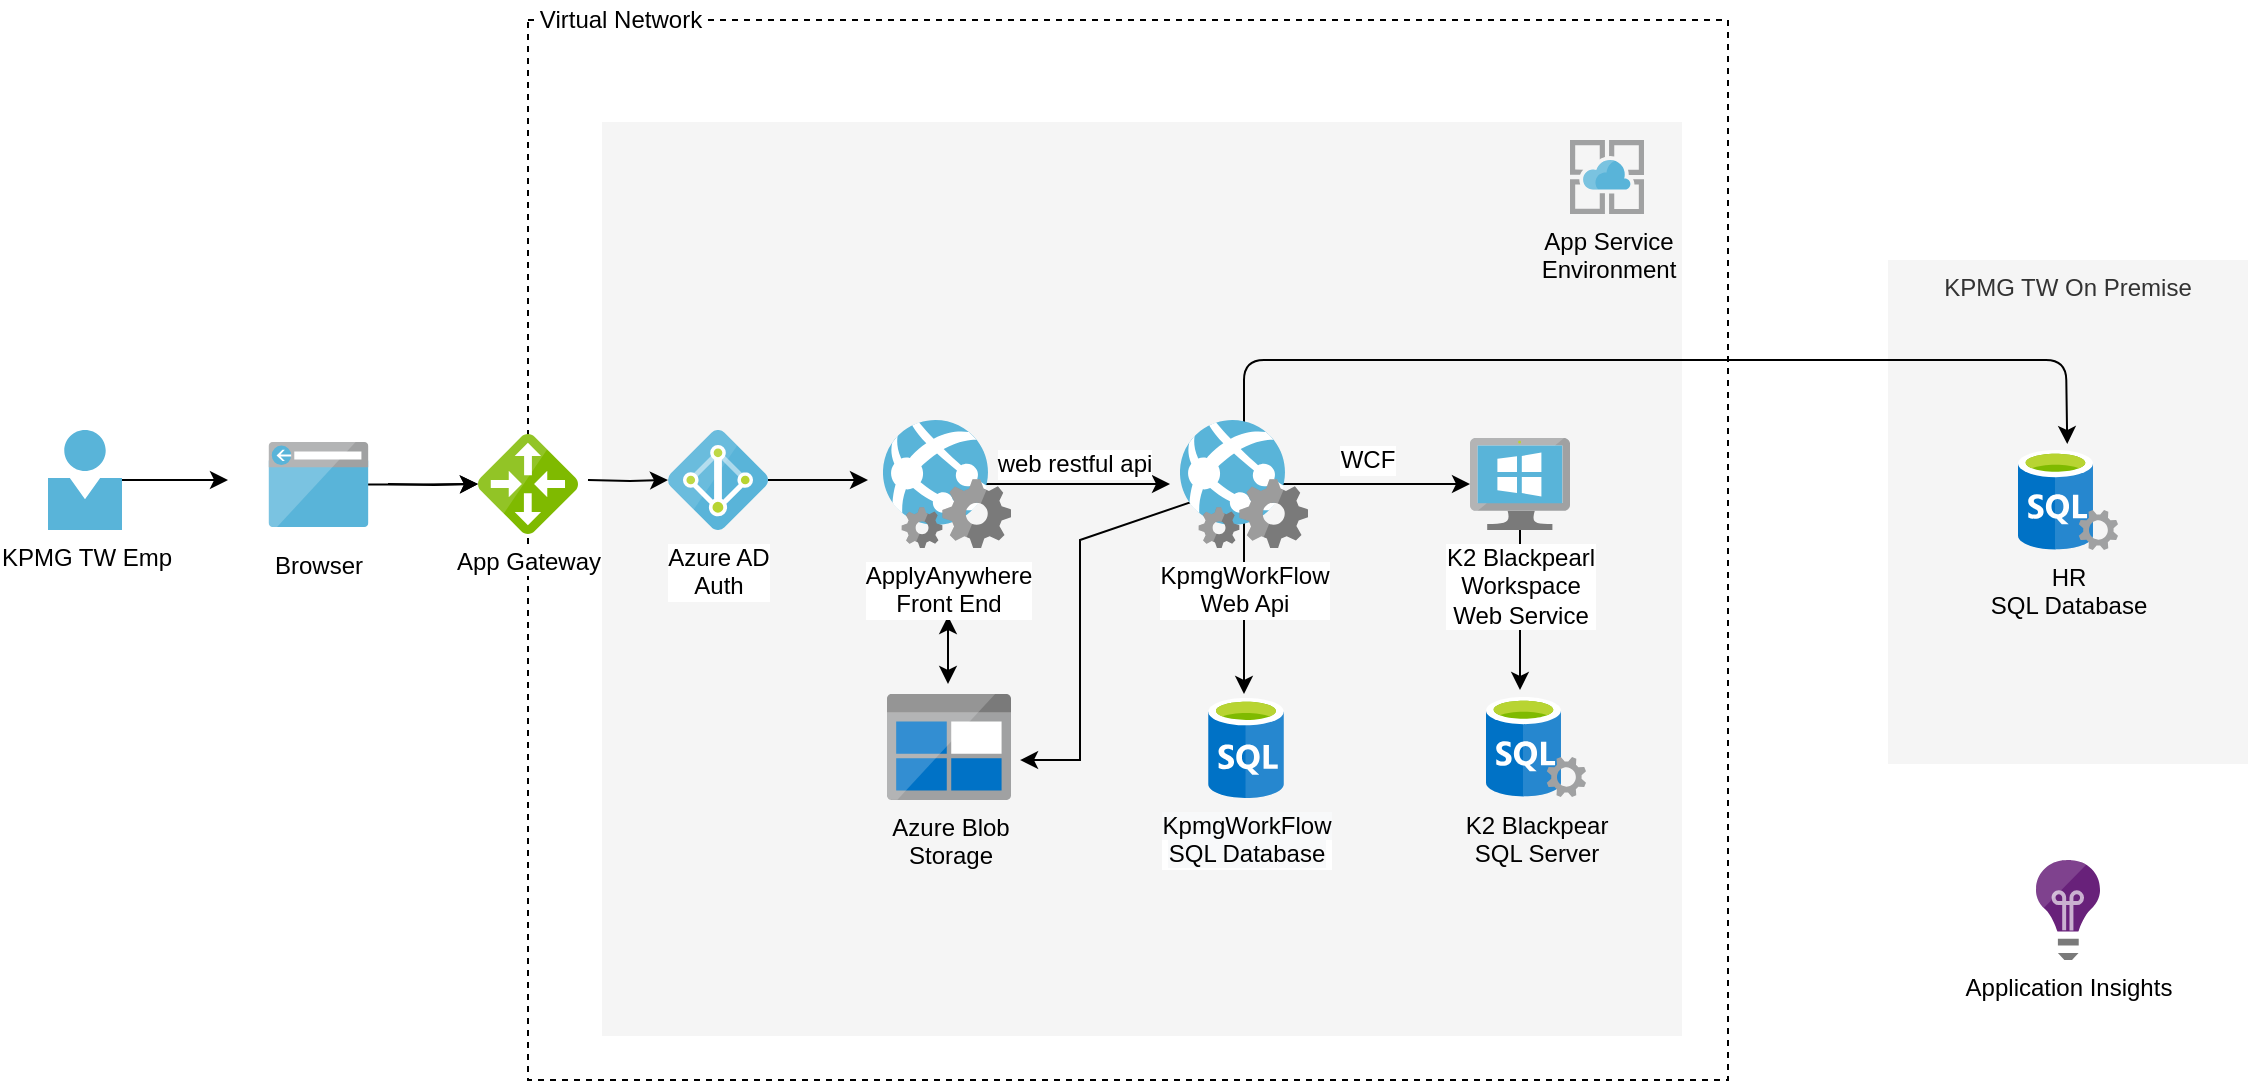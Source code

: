 <mxfile version="12.2.7" type="github" pages="2">
  <diagram id="WI9T0HZ2pTsCkuznbFz-" name="Page-1">
    <mxGraphModel dx="1391" dy="805" grid="1" gridSize="10" guides="1" tooltips="1" connect="1" arrows="1" fold="1" page="1" pageScale="1" pageWidth="1169" pageHeight="827" math="0" shadow="0">
      <root>
        <mxCell id="0"/>
        <mxCell id="1" parent="0"/>
        <mxCell id="lvaCASJLjp-fSjR-ahG0-70" value="" style="rounded=0;whiteSpace=wrap;html=1;labelBackgroundColor=#ffffff;fillColor=none;dashed=1;" vertex="1" parent="1">
          <mxGeometry x="290" y="148" width="600" height="530" as="geometry"/>
        </mxCell>
        <mxCell id="AcxdMaKK0mU5kZiv2lnr-4" value="" style="rounded=0;whiteSpace=wrap;html=1;fillColor=#f5f5f5;strokeColor=none;fontColor=#333333;verticalAlign=top;direction=south;" parent="1" vertex="1">
          <mxGeometry x="327" y="199" width="540" height="457" as="geometry"/>
        </mxCell>
        <mxCell id="lvaCASJLjp-fSjR-ahG0-18" value="" style="edgeStyle=orthogonalEdgeStyle;rounded=0;orthogonalLoop=1;jettySize=auto;html=1;entryX=-0.078;entryY=0.5;entryDx=0;entryDy=0;entryPerimeter=0;" edge="1" parent="1" source="AcxdMaKK0mU5kZiv2lnr-6" target="lvaCASJLjp-fSjR-ahG0-8">
          <mxGeometry relative="1" as="geometry">
            <mxPoint x="499.5" y="524" as="targetPoint"/>
          </mxGeometry>
        </mxCell>
        <mxCell id="lvaCASJLjp-fSjR-ahG0-37" value="" style="edgeStyle=orthogonalEdgeStyle;rounded=0;orthogonalLoop=1;jettySize=auto;html=1;startArrow=classic;startFill=1;" edge="1" parent="1">
          <mxGeometry relative="1" as="geometry">
            <mxPoint x="500" y="446" as="sourcePoint"/>
            <mxPoint x="500" y="480" as="targetPoint"/>
          </mxGeometry>
        </mxCell>
        <mxCell id="AcxdMaKK0mU5kZiv2lnr-6" value="ApplyAnywhere&lt;br&gt;Front End" style="aspect=fixed;html=1;perimeter=none;align=center;shadow=0;dashed=0;image;fontSize=12;image=img/lib/mscae/WebApp_WebJobs.svg;labelBackgroundColor=#ffffff;" parent="1" vertex="1">
          <mxGeometry x="467.5" y="348" width="64" height="64" as="geometry"/>
        </mxCell>
        <mxCell id="AcxdMaKK0mU5kZiv2lnr-9" value="Azure Blob&lt;br&gt;Storage&lt;br&gt;" style="aspect=fixed;html=1;perimeter=none;align=center;shadow=0;dashed=0;image;fontSize=12;image=img/lib/mscae/BlobBlock.svg;labelBackgroundColor=none;direction=east;" parent="1" vertex="1">
          <mxGeometry x="469.5" y="485" width="62" height="53" as="geometry"/>
        </mxCell>
        <mxCell id="lvaCASJLjp-fSjR-ahG0-72" value="" style="edgeStyle=orthogonalEdgeStyle;rounded=0;orthogonalLoop=1;jettySize=auto;html=1;" edge="1" parent="1" target="lvaCASJLjp-fSjR-ahG0-71">
          <mxGeometry relative="1" as="geometry">
            <mxPoint x="220" y="380" as="sourcePoint"/>
          </mxGeometry>
        </mxCell>
        <mxCell id="lvaCASJLjp-fSjR-ahG0-73" value="" style="edgeStyle=orthogonalEdgeStyle;rounded=0;orthogonalLoop=1;jettySize=auto;html=1;" edge="1" parent="1" source="AcxdMaKK0mU5kZiv2lnr-12" target="lvaCASJLjp-fSjR-ahG0-71">
          <mxGeometry relative="1" as="geometry"/>
        </mxCell>
        <mxCell id="AcxdMaKK0mU5kZiv2lnr-12" value="Browser" style="aspect=fixed;html=1;perimeter=none;align=center;shadow=0;dashed=0;image;fontSize=12;image=img/lib/mscae/Browser.svg;spacingTop=5;" parent="1" vertex="1">
          <mxGeometry x="160.25" y="359" width="50" height="42.5" as="geometry"/>
        </mxCell>
        <mxCell id="lvaCASJLjp-fSjR-ahG0-28" value="" style="edgeStyle=orthogonalEdgeStyle;rounded=0;orthogonalLoop=1;jettySize=auto;html=1;" edge="1" parent="1" target="lvaCASJLjp-fSjR-ahG0-21">
          <mxGeometry relative="1" as="geometry">
            <mxPoint x="320" y="378" as="sourcePoint"/>
            <mxPoint x="380" y="403" as="targetPoint"/>
          </mxGeometry>
        </mxCell>
        <mxCell id="lvaCASJLjp-fSjR-ahG0-34" value="" style="edgeStyle=orthogonalEdgeStyle;rounded=0;orthogonalLoop=1;jettySize=auto;html=1;" edge="1" parent="1" source="lvaCASJLjp-fSjR-ahG0-5">
          <mxGeometry relative="1" as="geometry">
            <mxPoint x="786" y="483" as="targetPoint"/>
          </mxGeometry>
        </mxCell>
        <mxCell id="lvaCASJLjp-fSjR-ahG0-5" value="K2 Blackpearl&lt;br&gt;Workspace&lt;br&gt;Web Service" style="aspect=fixed;html=1;points=[];align=center;image;fontSize=12;image=img/lib/mscae/VirtualMachineWindows.svg;labelBackgroundColor=#ffffff;" vertex="1" parent="1">
          <mxGeometry x="761" y="357" width="50" height="46" as="geometry"/>
        </mxCell>
        <mxCell id="lvaCASJLjp-fSjR-ahG0-14" value="" style="edgeStyle=orthogonalEdgeStyle;rounded=0;orthogonalLoop=1;jettySize=auto;html=1;" edge="1" parent="1" source="lvaCASJLjp-fSjR-ahG0-8" target="lvaCASJLjp-fSjR-ahG0-5">
          <mxGeometry relative="1" as="geometry">
            <mxPoint x="648" y="524" as="targetPoint"/>
          </mxGeometry>
        </mxCell>
        <mxCell id="lvaCASJLjp-fSjR-ahG0-32" value="" style="edgeStyle=orthogonalEdgeStyle;rounded=0;orthogonalLoop=1;jettySize=auto;html=1;" edge="1" parent="1" source="lvaCASJLjp-fSjR-ahG0-8">
          <mxGeometry relative="1" as="geometry">
            <mxPoint x="648" y="485" as="targetPoint"/>
          </mxGeometry>
        </mxCell>
        <mxCell id="lvaCASJLjp-fSjR-ahG0-39" value="" style="edgeStyle=orthogonalEdgeStyle;rounded=0;orthogonalLoop=1;jettySize=auto;html=1;entryX=1.073;entryY=0.623;entryDx=0;entryDy=0;entryPerimeter=0;startArrow=classic;startFill=1;" edge="1" parent="1" source="lvaCASJLjp-fSjR-ahG0-8" target="AcxdMaKK0mU5kZiv2lnr-9">
          <mxGeometry relative="1" as="geometry">
            <mxPoint x="648" y="236" as="targetPoint"/>
            <Array as="points">
              <mxPoint x="566" y="408"/>
              <mxPoint x="566" y="518"/>
            </Array>
          </mxGeometry>
        </mxCell>
        <mxCell id="lvaCASJLjp-fSjR-ahG0-19" value="K2 Blackpear&lt;br&gt;SQL Server" style="aspect=fixed;html=1;points=[];align=center;image;fontSize=12;image=img/lib/mscae/SQL_Servers.svg;labelBackgroundColor=none;" vertex="1" parent="1">
          <mxGeometry x="769" y="486.5" width="50" height="50" as="geometry"/>
        </mxCell>
        <mxCell id="lvaCASJLjp-fSjR-ahG0-52" value="" style="edgeStyle=orthogonalEdgeStyle;rounded=0;orthogonalLoop=1;jettySize=auto;html=1;" edge="1" parent="1" source="lvaCASJLjp-fSjR-ahG0-21">
          <mxGeometry relative="1" as="geometry">
            <mxPoint x="460" y="378" as="targetPoint"/>
          </mxGeometry>
        </mxCell>
        <mxCell id="lvaCASJLjp-fSjR-ahG0-21" value="Azure AD&lt;br&gt;Auth" style="aspect=fixed;html=1;points=[];align=center;image;fontSize=12;image=img/lib/mscae/Active_Directory.svg;labelBackgroundColor=#ffffff;" vertex="1" parent="1">
          <mxGeometry x="360" y="353" width="50" height="50" as="geometry"/>
        </mxCell>
        <mxCell id="lvaCASJLjp-fSjR-ahG0-45" value="" style="edgeStyle=orthogonalEdgeStyle;rounded=0;orthogonalLoop=1;jettySize=auto;html=1;" edge="1" parent="1" source="lvaCASJLjp-fSjR-ahG0-22">
          <mxGeometry relative="1" as="geometry">
            <mxPoint x="140" y="378" as="targetPoint"/>
          </mxGeometry>
        </mxCell>
        <mxCell id="lvaCASJLjp-fSjR-ahG0-22" value="KPMG TW Emp" style="aspect=fixed;html=1;points=[];align=center;image;fontSize=12;image=img/lib/mscae/Person.svg;labelBackgroundColor=none;" vertex="1" parent="1">
          <mxGeometry x="50" y="353" width="37" height="50" as="geometry"/>
        </mxCell>
        <mxCell id="lvaCASJLjp-fSjR-ahG0-24" value="App Service&lt;br&gt;Environment" style="aspect=fixed;html=1;points=[];align=center;image;fontSize=12;image=img/lib/mscae/App_Service.svg;labelBackgroundColor=none;" vertex="1" parent="1">
          <mxGeometry x="811" y="208" width="37" height="37" as="geometry"/>
        </mxCell>
        <mxCell id="lvaCASJLjp-fSjR-ahG0-40" value="KPMG TW On Premise" style="rounded=0;whiteSpace=wrap;html=1;fillColor=#f5f5f5;strokeColor=none;fontColor=#333333;verticalAlign=top;direction=south;" vertex="1" parent="1">
          <mxGeometry x="970" y="268" width="180" height="252" as="geometry"/>
        </mxCell>
        <mxCell id="lvaCASJLjp-fSjR-ahG0-57" value="WCF" style="text;html=1;strokeColor=none;fillColor=none;align=center;verticalAlign=middle;whiteSpace=wrap;rounded=0;labelBackgroundColor=#ffffff;" vertex="1" parent="1">
          <mxGeometry x="690" y="358" width="40" height="20" as="geometry"/>
        </mxCell>
        <mxCell id="lvaCASJLjp-fSjR-ahG0-58" value="web restful api" style="text;html=1;strokeColor=none;fillColor=none;align=center;verticalAlign=middle;whiteSpace=wrap;rounded=0;labelBackgroundColor=#ffffff;" vertex="1" parent="1">
          <mxGeometry x="518" y="360" width="91" height="20" as="geometry"/>
        </mxCell>
        <mxCell id="lvaCASJLjp-fSjR-ahG0-71" value="App Gateway" style="aspect=fixed;html=1;points=[];align=center;image;fontSize=12;image=img/lib/mscae/Local_Network_Gateways.svg;dashed=1;labelBackgroundColor=#ffffff;fillColor=none;" vertex="1" parent="1">
          <mxGeometry x="265" y="355" width="50" height="50" as="geometry"/>
        </mxCell>
        <mxCell id="lvaCASJLjp-fSjR-ahG0-74" value="Virtual Network" style="text;html=1;strokeColor=none;fillColor=none;align=center;verticalAlign=middle;whiteSpace=wrap;rounded=0;dashed=1;labelBackgroundColor=#ffffff;" vertex="1" parent="1">
          <mxGeometry x="290" y="138" width="93" height="20" as="geometry"/>
        </mxCell>
        <mxCell id="lvaCASJLjp-fSjR-ahG0-85" value="" style="endArrow=classic;html=1;" edge="1" parent="1" source="lvaCASJLjp-fSjR-ahG0-8">
          <mxGeometry width="50" height="50" relative="1" as="geometry">
            <mxPoint x="30" y="748" as="sourcePoint"/>
            <mxPoint x="1059.627" y="360" as="targetPoint"/>
            <Array as="points">
              <mxPoint x="648" y="318"/>
              <mxPoint x="1059" y="318"/>
            </Array>
          </mxGeometry>
        </mxCell>
        <mxCell id="lvaCASJLjp-fSjR-ahG0-8" value="KpmgWorkFlow&lt;br&gt;Web Api" style="aspect=fixed;html=1;perimeter=none;align=center;shadow=0;dashed=0;image;fontSize=12;image=img/lib/mscae/WebApp_WebJobs.svg;labelBackgroundColor=#ffffff;" vertex="1" parent="1">
          <mxGeometry x="616" y="348" width="64" height="64" as="geometry"/>
        </mxCell>
        <mxCell id="5PH30aPsPjQZAiX1bgCx-1" value="Application Insights" style="aspect=fixed;html=1;points=[];align=center;image;fontSize=12;image=img/lib/mscae/Application_Insights.svg;dashed=1;labelBackgroundColor=#ffffff;fillColor=none;" vertex="1" parent="1">
          <mxGeometry x="1044" y="568" width="32" height="50" as="geometry"/>
        </mxCell>
        <mxCell id="TPf7LboAGNHlAJCwfOmn-1" value="&lt;span style=&quot;background-color: rgb(248 , 249 , 250)&quot;&gt;KpmgWorkFlow&lt;/span&gt;&lt;br style=&quot;background-color: rgb(248 , 249 , 250)&quot;&gt;&lt;span style=&quot;background-color: rgb(248 , 249 , 250)&quot;&gt;SQL Database&lt;/span&gt;" style="aspect=fixed;html=1;points=[];align=center;image;fontSize=12;image=img/lib/mscae/SQL_Database_generic.svg;dashed=1;labelBackgroundColor=#ffffff;fillColor=none;" vertex="1" parent="1">
          <mxGeometry x="630" y="487" width="38" height="50" as="geometry"/>
        </mxCell>
        <mxCell id="XVqo-O23H8XZ0I0nRxCn-1" value="HR&lt;br&gt;SQL Database" style="aspect=fixed;html=1;points=[];align=center;image;fontSize=12;image=img/lib/mscae/SQL_Servers.svg;labelBackgroundColor=none;" vertex="1" parent="1">
          <mxGeometry x="1035" y="363" width="50" height="50" as="geometry"/>
        </mxCell>
      </root>
    </mxGraphModel>
  </diagram>
  <diagram id="HytrqFQPtinqaR7rAQq8" name="Page-2">
    <mxGraphModel dx="1391" dy="805" grid="1" gridSize="10" guides="1" tooltips="1" connect="1" arrows="1" fold="1" page="1" pageScale="1" pageWidth="850" pageHeight="1100" math="0" shadow="0">
      <root>
        <mxCell id="L5A2PCmOKvRyw3RFonAS-0"/>
        <mxCell id="L5A2PCmOKvRyw3RFonAS-1" parent="L5A2PCmOKvRyw3RFonAS-0"/>
        <mxCell id="xvHnMex4xPKi_8IZawSf-0" value="" style="rounded=0;whiteSpace=wrap;html=1;labelBackgroundColor=#ffffff;fillColor=none;dashed=1;" vertex="1" parent="L5A2PCmOKvRyw3RFonAS-1">
          <mxGeometry x="290" y="250" width="600" height="530" as="geometry"/>
        </mxCell>
        <mxCell id="xvHnMex4xPKi_8IZawSf-1" value="" style="rounded=0;whiteSpace=wrap;html=1;fillColor=#f5f5f5;strokeColor=none;fontColor=#333333;verticalAlign=top;direction=south;" vertex="1" parent="L5A2PCmOKvRyw3RFonAS-1">
          <mxGeometry x="327" y="301" width="540" height="457" as="geometry"/>
        </mxCell>
        <mxCell id="xvHnMex4xPKi_8IZawSf-2" value="Preview&lt;br&gt;Monitoring&lt;br&gt;" style="aspect=fixed;html=1;perimeter=none;align=center;shadow=0;dashed=0;image;fontSize=12;image=img/lib/mscae/TaskVM.svg;" vertex="1" parent="L5A2PCmOKvRyw3RFonAS-1">
          <mxGeometry x="340" y="20" width="63" height="60" as="geometry"/>
        </mxCell>
        <mxCell id="xvHnMex4xPKi_8IZawSf-3" value="" style="edgeStyle=orthogonalEdgeStyle;rounded=0;orthogonalLoop=1;jettySize=auto;html=1;entryX=-0.078;entryY=0.5;entryDx=0;entryDy=0;entryPerimeter=0;" edge="1" parent="L5A2PCmOKvRyw3RFonAS-1" source="xvHnMex4xPKi_8IZawSf-5" target="xvHnMex4xPKi_8IZawSf-35">
          <mxGeometry relative="1" as="geometry">
            <mxPoint x="499.5" y="626" as="targetPoint"/>
          </mxGeometry>
        </mxCell>
        <mxCell id="xvHnMex4xPKi_8IZawSf-4" value="" style="edgeStyle=orthogonalEdgeStyle;rounded=0;orthogonalLoop=1;jettySize=auto;html=1;" edge="1" parent="L5A2PCmOKvRyw3RFonAS-1" source="xvHnMex4xPKi_8IZawSf-5">
          <mxGeometry relative="1" as="geometry">
            <mxPoint x="500" y="580" as="targetPoint"/>
          </mxGeometry>
        </mxCell>
        <mxCell id="xvHnMex4xPKi_8IZawSf-5" value="ApplyAnywhere&lt;br&gt;Front End" style="aspect=fixed;html=1;perimeter=none;align=center;shadow=0;dashed=0;image;fontSize=12;image=img/lib/mscae/WebApp_WebJobs.svg;labelBackgroundColor=#ffffff;" vertex="1" parent="L5A2PCmOKvRyw3RFonAS-1">
          <mxGeometry x="467.5" y="450" width="64" height="64" as="geometry"/>
        </mxCell>
        <mxCell id="xvHnMex4xPKi_8IZawSf-6" value="Azure Blob&lt;br&gt;Storage&lt;br&gt;" style="aspect=fixed;html=1;perimeter=none;align=center;shadow=0;dashed=0;image;fontSize=12;image=img/lib/mscae/BlobBlock.svg;labelBackgroundColor=none;direction=east;" vertex="1" parent="L5A2PCmOKvRyw3RFonAS-1">
          <mxGeometry x="469.5" y="587" width="62" height="53" as="geometry"/>
        </mxCell>
        <mxCell id="xvHnMex4xPKi_8IZawSf-7" value="Multi-Protocol&lt;br&gt;Dynamic &lt;br&gt;Packaging/&lt;br&gt;Multi-DRM&lt;br&gt;" style="aspect=fixed;html=1;perimeter=none;align=center;shadow=0;dashed=0;image;fontSize=12;image=img/lib/mscae/VPN_Gateway.svg;" vertex="1" parent="L5A2PCmOKvRyw3RFonAS-1">
          <mxGeometry x="478" y="10" width="45" height="50" as="geometry"/>
        </mxCell>
        <mxCell id="xvHnMex4xPKi_8IZawSf-8" value="Azure CDN" style="aspect=fixed;html=1;perimeter=none;align=center;shadow=0;dashed=0;image;fontSize=12;image=img/lib/mscae/Content_Delivery_Network.svg;" vertex="1" parent="L5A2PCmOKvRyw3RFonAS-1">
          <mxGeometry x="150" y="46.5" width="96" height="44" as="geometry"/>
        </mxCell>
        <mxCell id="xvHnMex4xPKi_8IZawSf-9" value="" style="edgeStyle=orthogonalEdgeStyle;rounded=0;orthogonalLoop=1;jettySize=auto;html=1;" edge="1" parent="L5A2PCmOKvRyw3RFonAS-1" target="xvHnMex4xPKi_8IZawSf-31">
          <mxGeometry relative="1" as="geometry">
            <mxPoint x="220" y="482" as="sourcePoint"/>
          </mxGeometry>
        </mxCell>
        <mxCell id="xvHnMex4xPKi_8IZawSf-10" value="" style="edgeStyle=orthogonalEdgeStyle;rounded=0;orthogonalLoop=1;jettySize=auto;html=1;" edge="1" parent="L5A2PCmOKvRyw3RFonAS-1" source="xvHnMex4xPKi_8IZawSf-11" target="xvHnMex4xPKi_8IZawSf-31">
          <mxGeometry relative="1" as="geometry"/>
        </mxCell>
        <mxCell id="xvHnMex4xPKi_8IZawSf-11" value="Browser" style="aspect=fixed;html=1;perimeter=none;align=center;shadow=0;dashed=0;image;fontSize=12;image=img/lib/mscae/Browser.svg;spacingTop=5;" vertex="1" parent="L5A2PCmOKvRyw3RFonAS-1">
          <mxGeometry x="160.25" y="461" width="50" height="42.5" as="geometry"/>
        </mxCell>
        <mxCell id="xvHnMex4xPKi_8IZawSf-12" value="" style="edgeStyle=orthogonalEdgeStyle;rounded=0;orthogonalLoop=1;jettySize=auto;html=1;" edge="1" parent="L5A2PCmOKvRyw3RFonAS-1">
          <mxGeometry relative="1" as="geometry">
            <mxPoint x="320" y="480" as="sourcePoint"/>
            <mxPoint x="360" y="480" as="targetPoint"/>
          </mxGeometry>
        </mxCell>
        <mxCell id="xvHnMex4xPKi_8IZawSf-13" value="Cloud DRM&lt;br&gt;License / Key&lt;br&gt;Delivery Service&lt;br&gt;" style="aspect=fixed;html=1;perimeter=none;align=center;shadow=0;dashed=0;image;fontSize=12;image=img/lib/mscae/KeyVault.svg;spacingTop=3;" vertex="1" parent="L5A2PCmOKvRyw3RFonAS-1">
          <mxGeometry x="609" y="10" width="45" height="50" as="geometry"/>
        </mxCell>
        <mxCell id="xvHnMex4xPKi_8IZawSf-19" value="" style="edgeStyle=orthogonalEdgeStyle;rounded=0;orthogonalLoop=1;jettySize=auto;html=1;" edge="1" parent="L5A2PCmOKvRyw3RFonAS-1" source="xvHnMex4xPKi_8IZawSf-35" target="xvHnMex4xPKi_8IZawSf-22">
          <mxGeometry relative="1" as="geometry"/>
        </mxCell>
        <mxCell id="xvHnMex4xPKi_8IZawSf-20" value="" style="edgeStyle=orthogonalEdgeStyle;rounded=0;orthogonalLoop=1;jettySize=auto;html=1;entryX=1.073;entryY=0.623;entryDx=0;entryDy=0;entryPerimeter=0;" edge="1" parent="L5A2PCmOKvRyw3RFonAS-1" source="xvHnMex4xPKi_8IZawSf-35" target="xvHnMex4xPKi_8IZawSf-6">
          <mxGeometry relative="1" as="geometry">
            <mxPoint x="648" y="338" as="targetPoint"/>
            <Array as="points">
              <mxPoint x="566" y="510"/>
              <mxPoint x="566" y="620"/>
            </Array>
          </mxGeometry>
        </mxCell>
        <mxCell id="xvHnMex4xPKi_8IZawSf-22" value="KpmgWorkFlow&lt;br&gt;SQL Database" style="aspect=fixed;html=1;points=[];align=center;image;fontSize=12;image=img/lib/mscae/dep/SQL_Server_Stretch_DB.svg;labelBackgroundColor=none;" vertex="1" parent="L5A2PCmOKvRyw3RFonAS-1">
          <mxGeometry x="623" y="587" width="50" height="50" as="geometry"/>
        </mxCell>
        <mxCell id="xvHnMex4xPKi_8IZawSf-23" value="" style="edgeStyle=orthogonalEdgeStyle;rounded=0;orthogonalLoop=1;jettySize=auto;html=1;" edge="1" parent="L5A2PCmOKvRyw3RFonAS-1">
          <mxGeometry relative="1" as="geometry">
            <mxPoint x="460" y="480" as="targetPoint"/>
            <mxPoint x="410" y="480" as="sourcePoint"/>
          </mxGeometry>
        </mxCell>
        <mxCell id="xvHnMex4xPKi_8IZawSf-25" value="" style="edgeStyle=orthogonalEdgeStyle;rounded=0;orthogonalLoop=1;jettySize=auto;html=1;" edge="1" parent="L5A2PCmOKvRyw3RFonAS-1" source="xvHnMex4xPKi_8IZawSf-26">
          <mxGeometry relative="1" as="geometry">
            <mxPoint x="140" y="480" as="targetPoint"/>
          </mxGeometry>
        </mxCell>
        <mxCell id="xvHnMex4xPKi_8IZawSf-26" value="KPMG TW Customer" style="aspect=fixed;html=1;points=[];align=center;image;fontSize=12;image=img/lib/mscae/Person.svg;labelBackgroundColor=none;" vertex="1" parent="L5A2PCmOKvRyw3RFonAS-1">
          <mxGeometry x="50" y="455" width="37" height="50" as="geometry"/>
        </mxCell>
        <mxCell id="xvHnMex4xPKi_8IZawSf-27" value="App Service&lt;br&gt;Environment" style="aspect=fixed;html=1;points=[];align=center;image;fontSize=12;image=img/lib/mscae/App_Service.svg;labelBackgroundColor=none;" vertex="1" parent="L5A2PCmOKvRyw3RFonAS-1">
          <mxGeometry x="811" y="310" width="37" height="37" as="geometry"/>
        </mxCell>
        <mxCell id="xvHnMex4xPKi_8IZawSf-28" value="KPMG TW On Premise" style="rounded=0;whiteSpace=wrap;html=1;fillColor=#f5f5f5;strokeColor=none;fontColor=#333333;verticalAlign=top;direction=south;" vertex="1" parent="L5A2PCmOKvRyw3RFonAS-1">
          <mxGeometry x="970" y="370" width="380" height="252" as="geometry"/>
        </mxCell>
        <mxCell id="xvHnMex4xPKi_8IZawSf-30" value="web restful api" style="text;html=1;strokeColor=none;fillColor=none;align=center;verticalAlign=middle;whiteSpace=wrap;rounded=0;labelBackgroundColor=#ffffff;" vertex="1" parent="L5A2PCmOKvRyw3RFonAS-1">
          <mxGeometry x="518" y="462" width="91" height="20" as="geometry"/>
        </mxCell>
        <mxCell id="xvHnMex4xPKi_8IZawSf-31" value="App Gateway" style="aspect=fixed;html=1;points=[];align=center;image;fontSize=12;image=img/lib/mscae/Local_Network_Gateways.svg;dashed=1;labelBackgroundColor=#ffffff;fillColor=none;" vertex="1" parent="L5A2PCmOKvRyw3RFonAS-1">
          <mxGeometry x="265" y="457" width="50" height="50" as="geometry"/>
        </mxCell>
        <mxCell id="xvHnMex4xPKi_8IZawSf-32" value="Virtual Network" style="text;html=1;strokeColor=none;fillColor=none;align=center;verticalAlign=middle;whiteSpace=wrap;rounded=0;dashed=1;labelBackgroundColor=#ffffff;" vertex="1" parent="L5A2PCmOKvRyw3RFonAS-1">
          <mxGeometry x="293.5" y="240" width="93" height="20" as="geometry"/>
        </mxCell>
        <mxCell id="xvHnMex4xPKi_8IZawSf-33" value="HR&lt;br&gt;SQL Database" style="aspect=fixed;html=1;points=[];align=center;image;fontSize=12;image=img/lib/mscae/dep/SQL_Server_Stretch_DB.svg;labelBackgroundColor=none;" vertex="1" parent="L5A2PCmOKvRyw3RFonAS-1">
          <mxGeometry x="1035" y="462" width="50" height="50" as="geometry"/>
        </mxCell>
        <mxCell id="xvHnMex4xPKi_8IZawSf-34" value="" style="endArrow=classic;html=1;" edge="1" parent="L5A2PCmOKvRyw3RFonAS-1" source="xvHnMex4xPKi_8IZawSf-35" target="xvHnMex4xPKi_8IZawSf-33">
          <mxGeometry width="50" height="50" relative="1" as="geometry">
            <mxPoint x="30" y="850" as="sourcePoint"/>
            <mxPoint x="80" y="800" as="targetPoint"/>
            <Array as="points">
              <mxPoint x="648" y="420"/>
              <mxPoint x="1059" y="420"/>
            </Array>
          </mxGeometry>
        </mxCell>
        <mxCell id="xvHnMex4xPKi_8IZawSf-35" value="KpmgWorkFlow&lt;br&gt;Web Api" style="aspect=fixed;html=1;perimeter=none;align=center;shadow=0;dashed=0;image;fontSize=12;image=img/lib/mscae/WebApp_WebJobs.svg;labelBackgroundColor=#ffffff;" vertex="1" parent="L5A2PCmOKvRyw3RFonAS-1">
          <mxGeometry x="616" y="450" width="64" height="64" as="geometry"/>
        </mxCell>
      </root>
    </mxGraphModel>
  </diagram>
</mxfile>
